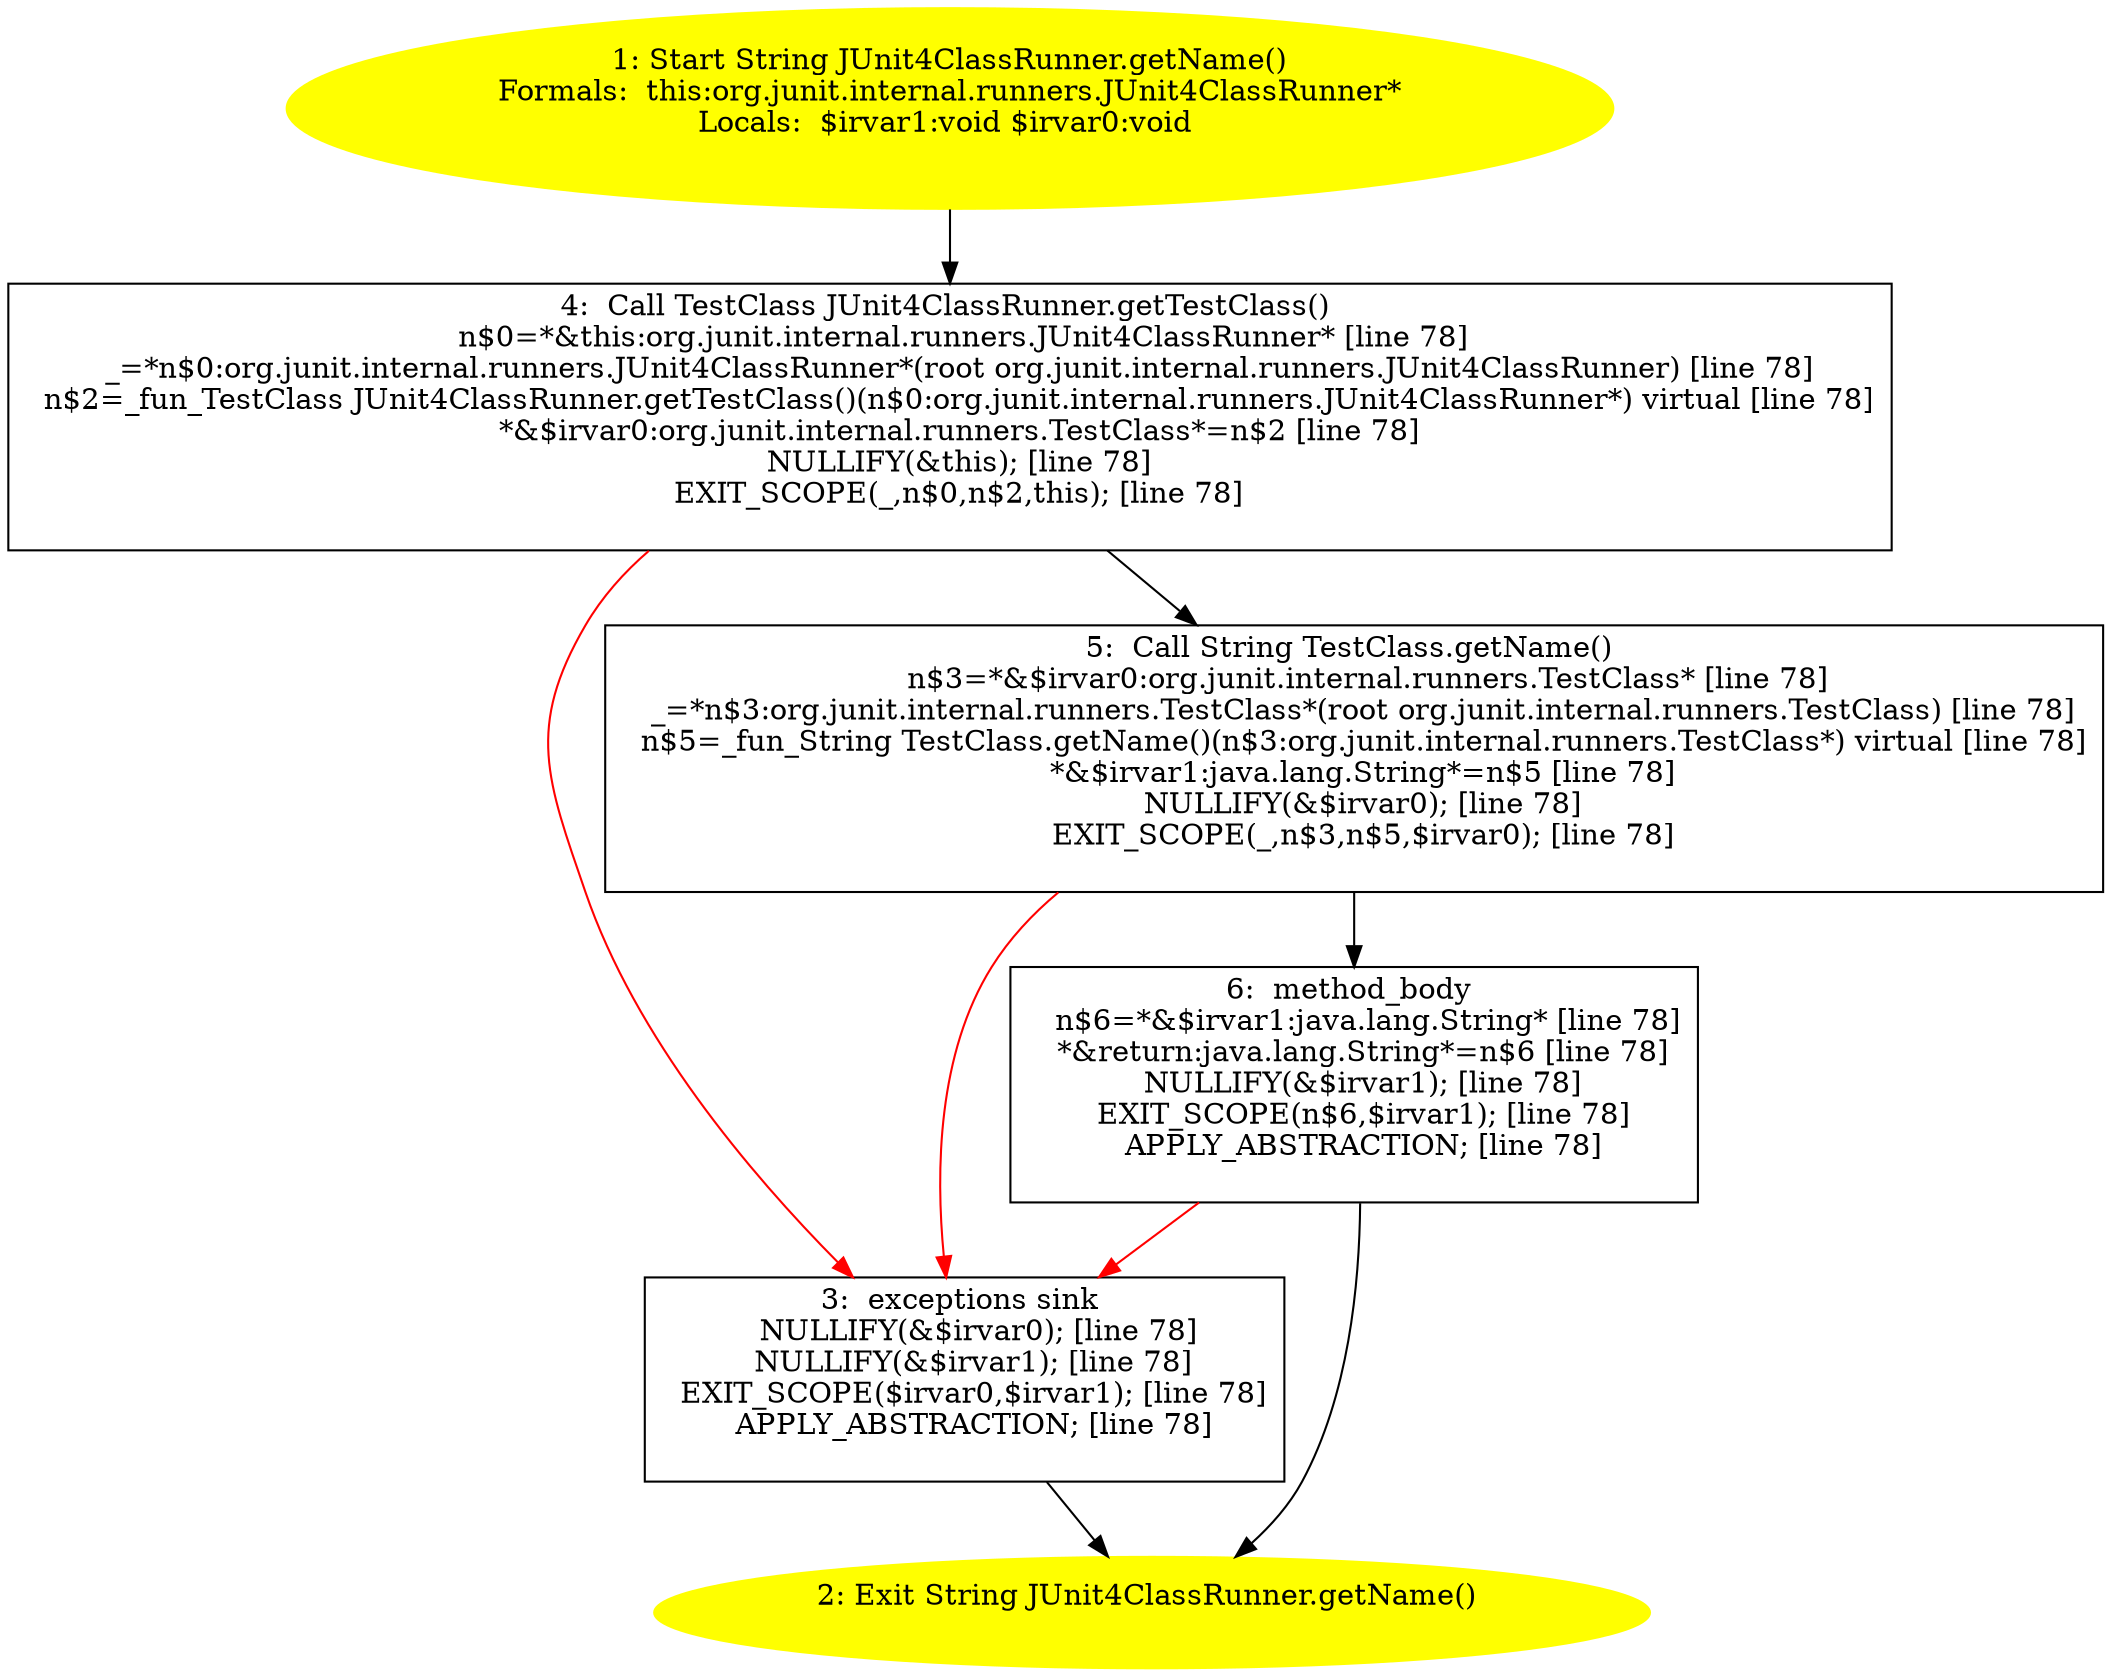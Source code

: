 /* @generated */
digraph cfg {
"org.junit.internal.runners.JUnit4ClassRunner.getName():java.lang.String.d4120e91eb3bca6015ee941f47518d7d_1" [label="1: Start String JUnit4ClassRunner.getName()\nFormals:  this:org.junit.internal.runners.JUnit4ClassRunner*\nLocals:  $irvar1:void $irvar0:void \n  " color=yellow style=filled]
	

	 "org.junit.internal.runners.JUnit4ClassRunner.getName():java.lang.String.d4120e91eb3bca6015ee941f47518d7d_1" -> "org.junit.internal.runners.JUnit4ClassRunner.getName():java.lang.String.d4120e91eb3bca6015ee941f47518d7d_4" ;
"org.junit.internal.runners.JUnit4ClassRunner.getName():java.lang.String.d4120e91eb3bca6015ee941f47518d7d_2" [label="2: Exit String JUnit4ClassRunner.getName() \n  " color=yellow style=filled]
	

"org.junit.internal.runners.JUnit4ClassRunner.getName():java.lang.String.d4120e91eb3bca6015ee941f47518d7d_3" [label="3:  exceptions sink \n   NULLIFY(&$irvar0); [line 78]\n  NULLIFY(&$irvar1); [line 78]\n  EXIT_SCOPE($irvar0,$irvar1); [line 78]\n  APPLY_ABSTRACTION; [line 78]\n " shape="box"]
	

	 "org.junit.internal.runners.JUnit4ClassRunner.getName():java.lang.String.d4120e91eb3bca6015ee941f47518d7d_3" -> "org.junit.internal.runners.JUnit4ClassRunner.getName():java.lang.String.d4120e91eb3bca6015ee941f47518d7d_2" ;
"org.junit.internal.runners.JUnit4ClassRunner.getName():java.lang.String.d4120e91eb3bca6015ee941f47518d7d_4" [label="4:  Call TestClass JUnit4ClassRunner.getTestClass() \n   n$0=*&this:org.junit.internal.runners.JUnit4ClassRunner* [line 78]\n  _=*n$0:org.junit.internal.runners.JUnit4ClassRunner*(root org.junit.internal.runners.JUnit4ClassRunner) [line 78]\n  n$2=_fun_TestClass JUnit4ClassRunner.getTestClass()(n$0:org.junit.internal.runners.JUnit4ClassRunner*) virtual [line 78]\n  *&$irvar0:org.junit.internal.runners.TestClass*=n$2 [line 78]\n  NULLIFY(&this); [line 78]\n  EXIT_SCOPE(_,n$0,n$2,this); [line 78]\n " shape="box"]
	

	 "org.junit.internal.runners.JUnit4ClassRunner.getName():java.lang.String.d4120e91eb3bca6015ee941f47518d7d_4" -> "org.junit.internal.runners.JUnit4ClassRunner.getName():java.lang.String.d4120e91eb3bca6015ee941f47518d7d_5" ;
	 "org.junit.internal.runners.JUnit4ClassRunner.getName():java.lang.String.d4120e91eb3bca6015ee941f47518d7d_4" -> "org.junit.internal.runners.JUnit4ClassRunner.getName():java.lang.String.d4120e91eb3bca6015ee941f47518d7d_3" [color="red" ];
"org.junit.internal.runners.JUnit4ClassRunner.getName():java.lang.String.d4120e91eb3bca6015ee941f47518d7d_5" [label="5:  Call String TestClass.getName() \n   n$3=*&$irvar0:org.junit.internal.runners.TestClass* [line 78]\n  _=*n$3:org.junit.internal.runners.TestClass*(root org.junit.internal.runners.TestClass) [line 78]\n  n$5=_fun_String TestClass.getName()(n$3:org.junit.internal.runners.TestClass*) virtual [line 78]\n  *&$irvar1:java.lang.String*=n$5 [line 78]\n  NULLIFY(&$irvar0); [line 78]\n  EXIT_SCOPE(_,n$3,n$5,$irvar0); [line 78]\n " shape="box"]
	

	 "org.junit.internal.runners.JUnit4ClassRunner.getName():java.lang.String.d4120e91eb3bca6015ee941f47518d7d_5" -> "org.junit.internal.runners.JUnit4ClassRunner.getName():java.lang.String.d4120e91eb3bca6015ee941f47518d7d_6" ;
	 "org.junit.internal.runners.JUnit4ClassRunner.getName():java.lang.String.d4120e91eb3bca6015ee941f47518d7d_5" -> "org.junit.internal.runners.JUnit4ClassRunner.getName():java.lang.String.d4120e91eb3bca6015ee941f47518d7d_3" [color="red" ];
"org.junit.internal.runners.JUnit4ClassRunner.getName():java.lang.String.d4120e91eb3bca6015ee941f47518d7d_6" [label="6:  method_body \n   n$6=*&$irvar1:java.lang.String* [line 78]\n  *&return:java.lang.String*=n$6 [line 78]\n  NULLIFY(&$irvar1); [line 78]\n  EXIT_SCOPE(n$6,$irvar1); [line 78]\n  APPLY_ABSTRACTION; [line 78]\n " shape="box"]
	

	 "org.junit.internal.runners.JUnit4ClassRunner.getName():java.lang.String.d4120e91eb3bca6015ee941f47518d7d_6" -> "org.junit.internal.runners.JUnit4ClassRunner.getName():java.lang.String.d4120e91eb3bca6015ee941f47518d7d_2" ;
	 "org.junit.internal.runners.JUnit4ClassRunner.getName():java.lang.String.d4120e91eb3bca6015ee941f47518d7d_6" -> "org.junit.internal.runners.JUnit4ClassRunner.getName():java.lang.String.d4120e91eb3bca6015ee941f47518d7d_3" [color="red" ];
}
